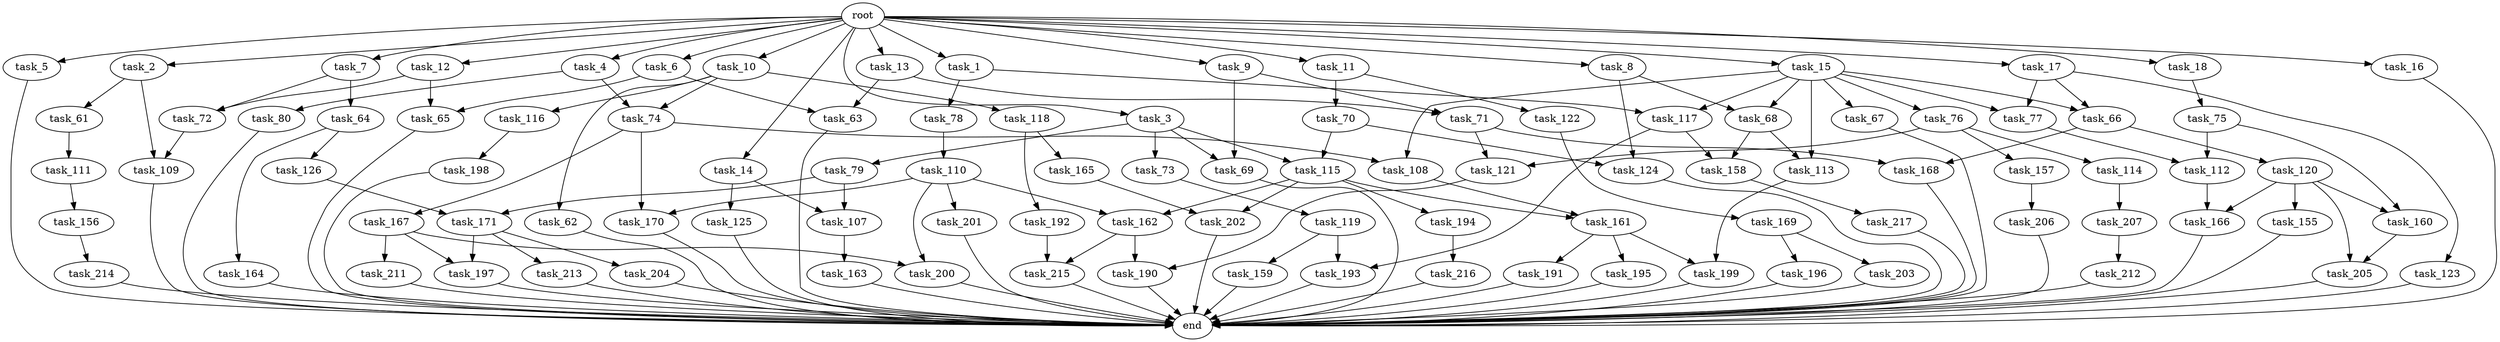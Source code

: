digraph G {
  root [size="0.000000"];
  task_1 [size="1.024000"];
  task_2 [size="1.024000"];
  task_3 [size="1.024000"];
  task_4 [size="1.024000"];
  task_5 [size="1.024000"];
  task_6 [size="1.024000"];
  task_7 [size="1.024000"];
  task_8 [size="1.024000"];
  task_9 [size="1.024000"];
  task_10 [size="1.024000"];
  task_11 [size="1.024000"];
  task_12 [size="1.024000"];
  task_13 [size="1.024000"];
  task_14 [size="1.024000"];
  task_15 [size="1.024000"];
  task_16 [size="1.024000"];
  task_17 [size="1.024000"];
  task_18 [size="1.024000"];
  task_61 [size="309237645.312000"];
  task_62 [size="695784701.952000"];
  task_63 [size="1408749273.088000"];
  task_64 [size="214748364.800000"];
  task_65 [size="996432412.672000"];
  task_66 [size="764504178.688000"];
  task_67 [size="214748364.800000"];
  task_68 [size="635655159.808000"];
  task_69 [size="446676598.784000"];
  task_70 [size="309237645.312000"];
  task_71 [size="858993459.200000"];
  task_72 [size="352187318.272000"];
  task_73 [size="137438953.472000"];
  task_74 [size="730144440.320000"];
  task_75 [size="420906795.008000"];
  task_76 [size="214748364.800000"];
  task_77 [size="764504178.688000"];
  task_78 [size="34359738.368000"];
  task_79 [size="137438953.472000"];
  task_80 [size="34359738.368000"];
  task_107 [size="893353197.568000"];
  task_108 [size="635655159.808000"];
  task_109 [size="858993459.200000"];
  task_110 [size="309237645.312000"];
  task_111 [size="137438953.472000"];
  task_112 [size="154618822.656000"];
  task_113 [size="352187318.272000"];
  task_114 [size="77309411.328000"];
  task_115 [size="446676598.784000"];
  task_116 [size="695784701.952000"];
  task_117 [size="249108103.168000"];
  task_118 [size="695784701.952000"];
  task_119 [size="137438953.472000"];
  task_120 [size="77309411.328000"];
  task_121 [size="773094113.280000"];
  task_122 [size="309237645.312000"];
  task_123 [size="549755813.888000"];
  task_124 [size="730144440.320000"];
  task_125 [size="34359738.368000"];
  task_126 [size="77309411.328000"];
  task_155 [size="77309411.328000"];
  task_156 [size="858993459.200000"];
  task_157 [size="77309411.328000"];
  task_158 [size="214748364.800000"];
  task_159 [size="214748364.800000"];
  task_160 [size="154618822.656000"];
  task_161 [size="1073741824.000000"];
  task_162 [size="1554778161.152000"];
  task_163 [size="309237645.312000"];
  task_164 [size="77309411.328000"];
  task_165 [size="858993459.200000"];
  task_166 [size="111669149.696000"];
  task_167 [size="420906795.008000"];
  task_168 [size="773094113.280000"];
  task_169 [size="137438953.472000"];
  task_170 [size="1116691496.960000"];
  task_171 [size="996432412.672000"];
  task_190 [size="627065225.216000"];
  task_191 [size="549755813.888000"];
  task_192 [size="858993459.200000"];
  task_193 [size="292057776.128000"];
  task_194 [size="858993459.200000"];
  task_195 [size="549755813.888000"];
  task_196 [size="695784701.952000"];
  task_197 [size="1245540515.840000"];
  task_198 [size="214748364.800000"];
  task_199 [size="584115552.256000"];
  task_200 [size="1391569403.904000"];
  task_201 [size="695784701.952000"];
  task_202 [size="1073741824.000000"];
  task_203 [size="695784701.952000"];
  task_204 [size="549755813.888000"];
  task_205 [size="773094113.280000"];
  task_206 [size="695784701.952000"];
  task_207 [size="214748364.800000"];
  task_211 [size="695784701.952000"];
  task_212 [size="34359738.368000"];
  task_213 [size="549755813.888000"];
  task_214 [size="858993459.200000"];
  task_215 [size="627065225.216000"];
  task_216 [size="549755813.888000"];
  task_217 [size="34359738.368000"];
  end [size="0.000000"];

  root -> task_1 [size="1.000000"];
  root -> task_2 [size="1.000000"];
  root -> task_3 [size="1.000000"];
  root -> task_4 [size="1.000000"];
  root -> task_5 [size="1.000000"];
  root -> task_6 [size="1.000000"];
  root -> task_7 [size="1.000000"];
  root -> task_8 [size="1.000000"];
  root -> task_9 [size="1.000000"];
  root -> task_10 [size="1.000000"];
  root -> task_11 [size="1.000000"];
  root -> task_12 [size="1.000000"];
  root -> task_13 [size="1.000000"];
  root -> task_14 [size="1.000000"];
  root -> task_15 [size="1.000000"];
  root -> task_16 [size="1.000000"];
  root -> task_17 [size="1.000000"];
  root -> task_18 [size="1.000000"];
  task_1 -> task_78 [size="33554432.000000"];
  task_1 -> task_117 [size="33554432.000000"];
  task_2 -> task_61 [size="301989888.000000"];
  task_2 -> task_109 [size="301989888.000000"];
  task_3 -> task_69 [size="134217728.000000"];
  task_3 -> task_73 [size="134217728.000000"];
  task_3 -> task_79 [size="134217728.000000"];
  task_3 -> task_115 [size="134217728.000000"];
  task_4 -> task_74 [size="33554432.000000"];
  task_4 -> task_80 [size="33554432.000000"];
  task_5 -> end [size="1.000000"];
  task_6 -> task_63 [size="838860800.000000"];
  task_6 -> task_65 [size="838860800.000000"];
  task_7 -> task_64 [size="209715200.000000"];
  task_7 -> task_72 [size="209715200.000000"];
  task_8 -> task_68 [size="411041792.000000"];
  task_8 -> task_124 [size="411041792.000000"];
  task_9 -> task_69 [size="301989888.000000"];
  task_9 -> task_71 [size="301989888.000000"];
  task_10 -> task_62 [size="679477248.000000"];
  task_10 -> task_74 [size="679477248.000000"];
  task_10 -> task_116 [size="679477248.000000"];
  task_10 -> task_118 [size="679477248.000000"];
  task_11 -> task_70 [size="301989888.000000"];
  task_11 -> task_122 [size="301989888.000000"];
  task_12 -> task_65 [size="134217728.000000"];
  task_12 -> task_72 [size="134217728.000000"];
  task_13 -> task_63 [size="536870912.000000"];
  task_13 -> task_71 [size="536870912.000000"];
  task_14 -> task_107 [size="33554432.000000"];
  task_14 -> task_125 [size="33554432.000000"];
  task_15 -> task_66 [size="209715200.000000"];
  task_15 -> task_67 [size="209715200.000000"];
  task_15 -> task_68 [size="209715200.000000"];
  task_15 -> task_76 [size="209715200.000000"];
  task_15 -> task_77 [size="209715200.000000"];
  task_15 -> task_108 [size="209715200.000000"];
  task_15 -> task_113 [size="209715200.000000"];
  task_15 -> task_117 [size="209715200.000000"];
  task_16 -> end [size="1.000000"];
  task_17 -> task_66 [size="536870912.000000"];
  task_17 -> task_77 [size="536870912.000000"];
  task_17 -> task_123 [size="536870912.000000"];
  task_18 -> task_75 [size="411041792.000000"];
  task_61 -> task_111 [size="134217728.000000"];
  task_62 -> end [size="1.000000"];
  task_63 -> end [size="1.000000"];
  task_64 -> task_126 [size="75497472.000000"];
  task_64 -> task_164 [size="75497472.000000"];
  task_65 -> end [size="1.000000"];
  task_66 -> task_120 [size="75497472.000000"];
  task_66 -> task_168 [size="75497472.000000"];
  task_67 -> end [size="1.000000"];
  task_68 -> task_113 [size="134217728.000000"];
  task_68 -> task_158 [size="134217728.000000"];
  task_69 -> end [size="1.000000"];
  task_70 -> task_115 [size="301989888.000000"];
  task_70 -> task_124 [size="301989888.000000"];
  task_71 -> task_121 [size="679477248.000000"];
  task_71 -> task_168 [size="679477248.000000"];
  task_72 -> task_109 [size="536870912.000000"];
  task_73 -> task_119 [size="134217728.000000"];
  task_74 -> task_108 [size="411041792.000000"];
  task_74 -> task_167 [size="411041792.000000"];
  task_74 -> task_170 [size="411041792.000000"];
  task_75 -> task_112 [size="75497472.000000"];
  task_75 -> task_160 [size="75497472.000000"];
  task_76 -> task_114 [size="75497472.000000"];
  task_76 -> task_121 [size="75497472.000000"];
  task_76 -> task_157 [size="75497472.000000"];
  task_77 -> task_112 [size="75497472.000000"];
  task_78 -> task_110 [size="301989888.000000"];
  task_79 -> task_107 [size="838860800.000000"];
  task_79 -> task_171 [size="838860800.000000"];
  task_80 -> end [size="1.000000"];
  task_107 -> task_163 [size="301989888.000000"];
  task_108 -> task_161 [size="209715200.000000"];
  task_109 -> end [size="1.000000"];
  task_110 -> task_162 [size="679477248.000000"];
  task_110 -> task_170 [size="679477248.000000"];
  task_110 -> task_200 [size="679477248.000000"];
  task_110 -> task_201 [size="679477248.000000"];
  task_111 -> task_156 [size="838860800.000000"];
  task_112 -> task_166 [size="33554432.000000"];
  task_113 -> task_199 [size="33554432.000000"];
  task_114 -> task_207 [size="209715200.000000"];
  task_115 -> task_161 [size="838860800.000000"];
  task_115 -> task_162 [size="838860800.000000"];
  task_115 -> task_194 [size="838860800.000000"];
  task_115 -> task_202 [size="838860800.000000"];
  task_116 -> task_198 [size="209715200.000000"];
  task_117 -> task_158 [size="75497472.000000"];
  task_117 -> task_193 [size="75497472.000000"];
  task_118 -> task_165 [size="838860800.000000"];
  task_118 -> task_192 [size="838860800.000000"];
  task_119 -> task_159 [size="209715200.000000"];
  task_119 -> task_193 [size="209715200.000000"];
  task_120 -> task_155 [size="75497472.000000"];
  task_120 -> task_160 [size="75497472.000000"];
  task_120 -> task_166 [size="75497472.000000"];
  task_120 -> task_205 [size="75497472.000000"];
  task_121 -> task_190 [size="536870912.000000"];
  task_122 -> task_169 [size="134217728.000000"];
  task_123 -> end [size="1.000000"];
  task_124 -> end [size="1.000000"];
  task_125 -> end [size="1.000000"];
  task_126 -> task_171 [size="134217728.000000"];
  task_155 -> end [size="1.000000"];
  task_156 -> task_214 [size="838860800.000000"];
  task_157 -> task_206 [size="679477248.000000"];
  task_158 -> task_217 [size="33554432.000000"];
  task_159 -> end [size="1.000000"];
  task_160 -> task_205 [size="679477248.000000"];
  task_161 -> task_191 [size="536870912.000000"];
  task_161 -> task_195 [size="536870912.000000"];
  task_161 -> task_199 [size="536870912.000000"];
  task_162 -> task_190 [size="75497472.000000"];
  task_162 -> task_215 [size="75497472.000000"];
  task_163 -> end [size="1.000000"];
  task_164 -> end [size="1.000000"];
  task_165 -> task_202 [size="209715200.000000"];
  task_166 -> end [size="1.000000"];
  task_167 -> task_197 [size="679477248.000000"];
  task_167 -> task_200 [size="679477248.000000"];
  task_167 -> task_211 [size="679477248.000000"];
  task_168 -> end [size="1.000000"];
  task_169 -> task_196 [size="679477248.000000"];
  task_169 -> task_203 [size="679477248.000000"];
  task_170 -> end [size="1.000000"];
  task_171 -> task_197 [size="536870912.000000"];
  task_171 -> task_204 [size="536870912.000000"];
  task_171 -> task_213 [size="536870912.000000"];
  task_190 -> end [size="1.000000"];
  task_191 -> end [size="1.000000"];
  task_192 -> task_215 [size="536870912.000000"];
  task_193 -> end [size="1.000000"];
  task_194 -> task_216 [size="536870912.000000"];
  task_195 -> end [size="1.000000"];
  task_196 -> end [size="1.000000"];
  task_197 -> end [size="1.000000"];
  task_198 -> end [size="1.000000"];
  task_199 -> end [size="1.000000"];
  task_200 -> end [size="1.000000"];
  task_201 -> end [size="1.000000"];
  task_202 -> end [size="1.000000"];
  task_203 -> end [size="1.000000"];
  task_204 -> end [size="1.000000"];
  task_205 -> end [size="1.000000"];
  task_206 -> end [size="1.000000"];
  task_207 -> task_212 [size="33554432.000000"];
  task_211 -> end [size="1.000000"];
  task_212 -> end [size="1.000000"];
  task_213 -> end [size="1.000000"];
  task_214 -> end [size="1.000000"];
  task_215 -> end [size="1.000000"];
  task_216 -> end [size="1.000000"];
  task_217 -> end [size="1.000000"];
}
